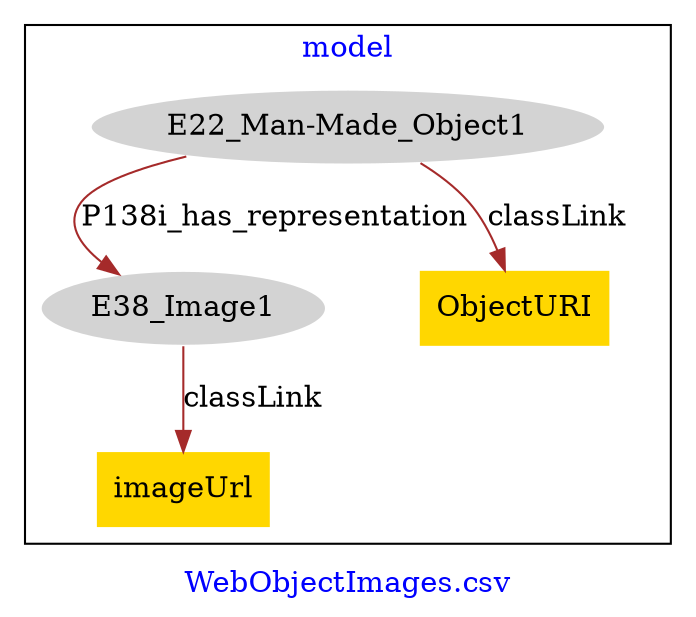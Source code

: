 digraph n0 {
fontcolor="blue"
remincross="true"
label="WebObjectImages.csv"
subgraph cluster {
label="model"
n2[style="filled",color="white",fillcolor="lightgray",label="E22_Man-Made_Object1"];
n3[style="filled",color="white",fillcolor="lightgray",label="E38_Image1"];
n4[shape="plaintext",style="filled",fillcolor="gold",label="imageUrl"];
n5[shape="plaintext",style="filled",fillcolor="gold",label="ObjectURI"];
}
n2 -> n3[color="brown",fontcolor="black",label="P138i_has_representation"]
n3 -> n4[color="brown",fontcolor="black",label="classLink"]
n2 -> n5[color="brown",fontcolor="black",label="classLink"]
}
